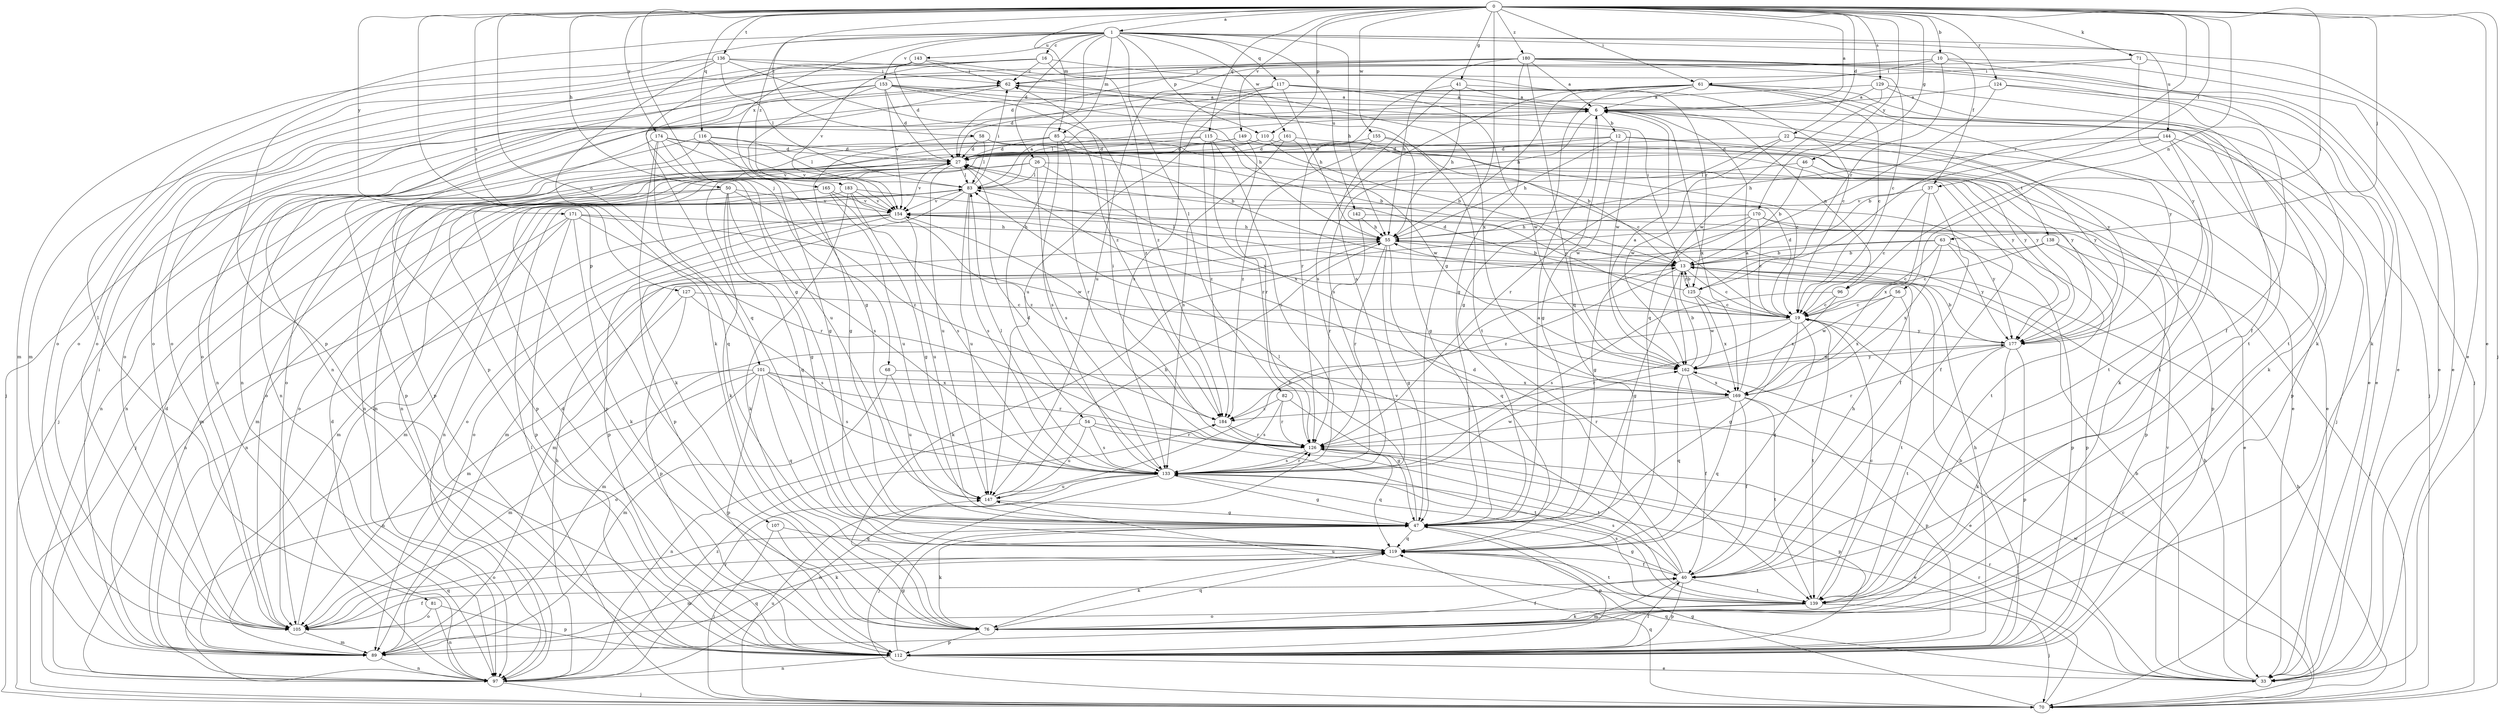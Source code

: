 strict digraph  {
0;
1;
6;
10;
12;
13;
16;
19;
22;
26;
27;
33;
37;
40;
41;
46;
47;
50;
54;
55;
56;
58;
61;
62;
63;
68;
70;
71;
76;
81;
82;
83;
85;
89;
96;
97;
101;
105;
107;
110;
112;
115;
116;
117;
119;
124;
125;
126;
127;
129;
133;
136;
138;
139;
142;
143;
144;
147;
149;
153;
154;
155;
161;
162;
165;
169;
170;
171;
174;
177;
180;
183;
184;
0 -> 1  [label=a];
0 -> 6  [label=a];
0 -> 10  [label=b];
0 -> 22  [label=d];
0 -> 33  [label=e];
0 -> 37  [label=f];
0 -> 41  [label=g];
0 -> 46  [label=g];
0 -> 47  [label=g];
0 -> 50  [label=h];
0 -> 56  [label=i];
0 -> 58  [label=i];
0 -> 61  [label=i];
0 -> 63  [label=j];
0 -> 68  [label=j];
0 -> 70  [label=j];
0 -> 71  [label=k];
0 -> 85  [label=m];
0 -> 96  [label=n];
0 -> 101  [label=o];
0 -> 107  [label=p];
0 -> 110  [label=p];
0 -> 115  [label=q];
0 -> 116  [label=q];
0 -> 124  [label=r];
0 -> 125  [label=r];
0 -> 127  [label=s];
0 -> 129  [label=s];
0 -> 136  [label=t];
0 -> 149  [label=v];
0 -> 155  [label=w];
0 -> 170  [label=y];
0 -> 171  [label=y];
0 -> 174  [label=y];
0 -> 180  [label=z];
1 -> 16  [label=c];
1 -> 26  [label=d];
1 -> 33  [label=e];
1 -> 37  [label=f];
1 -> 54  [label=h];
1 -> 55  [label=h];
1 -> 81  [label=l];
1 -> 82  [label=l];
1 -> 85  [label=m];
1 -> 110  [label=p];
1 -> 112  [label=p];
1 -> 117  [label=q];
1 -> 142  [label=u];
1 -> 143  [label=u];
1 -> 144  [label=u];
1 -> 153  [label=v];
1 -> 161  [label=w];
1 -> 165  [label=x];
1 -> 183  [label=z];
6 -> 12  [label=b];
6 -> 47  [label=g];
6 -> 76  [label=k];
6 -> 83  [label=l];
6 -> 96  [label=n];
6 -> 97  [label=n];
6 -> 133  [label=s];
6 -> 169  [label=x];
6 -> 177  [label=y];
10 -> 33  [label=e];
10 -> 61  [label=i];
10 -> 76  [label=k];
10 -> 97  [label=n];
10 -> 125  [label=r];
10 -> 147  [label=u];
12 -> 27  [label=d];
12 -> 55  [label=h];
12 -> 76  [label=k];
12 -> 97  [label=n];
12 -> 138  [label=t];
12 -> 162  [label=w];
13 -> 19  [label=c];
13 -> 47  [label=g];
13 -> 62  [label=i];
13 -> 83  [label=l];
13 -> 125  [label=r];
13 -> 184  [label=z];
16 -> 89  [label=m];
16 -> 105  [label=o];
16 -> 125  [label=r];
16 -> 154  [label=v];
16 -> 169  [label=x];
16 -> 62  [label=c];
19 -> 27  [label=d];
19 -> 47  [label=g];
19 -> 89  [label=m];
19 -> 119  [label=q];
19 -> 126  [label=r];
19 -> 139  [label=t];
19 -> 154  [label=v];
19 -> 177  [label=y];
22 -> 27  [label=d];
22 -> 126  [label=r];
22 -> 139  [label=t];
22 -> 162  [label=w];
22 -> 177  [label=y];
26 -> 40  [label=f];
26 -> 76  [label=k];
26 -> 83  [label=l];
26 -> 112  [label=p];
26 -> 133  [label=s];
26 -> 169  [label=x];
27 -> 83  [label=l];
27 -> 105  [label=o];
27 -> 112  [label=p];
27 -> 147  [label=u];
27 -> 154  [label=v];
33 -> 13  [label=b];
33 -> 55  [label=h];
33 -> 119  [label=q];
33 -> 126  [label=r];
33 -> 154  [label=v];
37 -> 19  [label=c];
37 -> 40  [label=f];
37 -> 154  [label=v];
37 -> 169  [label=x];
40 -> 27  [label=d];
40 -> 47  [label=g];
40 -> 55  [label=h];
40 -> 89  [label=m];
40 -> 112  [label=p];
40 -> 133  [label=s];
40 -> 139  [label=t];
40 -> 154  [label=v];
41 -> 6  [label=a];
41 -> 19  [label=c];
41 -> 55  [label=h];
41 -> 126  [label=r];
41 -> 133  [label=s];
46 -> 13  [label=b];
46 -> 83  [label=l];
46 -> 112  [label=p];
47 -> 6  [label=a];
47 -> 76  [label=k];
47 -> 83  [label=l];
47 -> 105  [label=o];
47 -> 112  [label=p];
47 -> 119  [label=q];
50 -> 47  [label=g];
50 -> 70  [label=j];
50 -> 89  [label=m];
50 -> 119  [label=q];
50 -> 133  [label=s];
50 -> 154  [label=v];
50 -> 184  [label=z];
54 -> 97  [label=n];
54 -> 126  [label=r];
54 -> 133  [label=s];
54 -> 139  [label=t];
54 -> 147  [label=u];
55 -> 13  [label=b];
55 -> 47  [label=g];
55 -> 76  [label=k];
55 -> 105  [label=o];
55 -> 119  [label=q];
55 -> 126  [label=r];
56 -> 19  [label=c];
56 -> 139  [label=t];
56 -> 162  [label=w];
56 -> 169  [label=x];
58 -> 13  [label=b];
58 -> 27  [label=d];
58 -> 47  [label=g];
58 -> 83  [label=l];
58 -> 177  [label=y];
61 -> 6  [label=a];
61 -> 19  [label=c];
61 -> 47  [label=g];
61 -> 55  [label=h];
61 -> 70  [label=j];
61 -> 97  [label=n];
61 -> 133  [label=s];
61 -> 139  [label=t];
61 -> 147  [label=u];
61 -> 177  [label=y];
62 -> 6  [label=a];
62 -> 97  [label=n];
62 -> 119  [label=q];
63 -> 13  [label=b];
63 -> 19  [label=c];
63 -> 89  [label=m];
63 -> 112  [label=p];
63 -> 169  [label=x];
63 -> 177  [label=y];
68 -> 89  [label=m];
68 -> 147  [label=u];
68 -> 169  [label=x];
70 -> 13  [label=b];
70 -> 19  [label=c];
70 -> 47  [label=g];
70 -> 83  [label=l];
70 -> 119  [label=q];
70 -> 126  [label=r];
70 -> 147  [label=u];
70 -> 162  [label=w];
71 -> 33  [label=e];
71 -> 62  [label=i];
71 -> 105  [label=o];
71 -> 177  [label=y];
76 -> 40  [label=f];
76 -> 112  [label=p];
76 -> 119  [label=q];
81 -> 97  [label=n];
81 -> 105  [label=o];
81 -> 112  [label=p];
82 -> 47  [label=g];
82 -> 126  [label=r];
82 -> 133  [label=s];
82 -> 184  [label=z];
83 -> 6  [label=a];
83 -> 62  [label=i];
83 -> 97  [label=n];
83 -> 112  [label=p];
83 -> 133  [label=s];
83 -> 139  [label=t];
83 -> 147  [label=u];
83 -> 154  [label=v];
85 -> 13  [label=b];
85 -> 19  [label=c];
85 -> 27  [label=d];
85 -> 97  [label=n];
85 -> 112  [label=p];
85 -> 126  [label=r];
85 -> 133  [label=s];
89 -> 27  [label=d];
89 -> 62  [label=i];
89 -> 97  [label=n];
89 -> 119  [label=q];
96 -> 19  [label=c];
96 -> 133  [label=s];
96 -> 169  [label=x];
97 -> 27  [label=d];
97 -> 55  [label=h];
97 -> 70  [label=j];
97 -> 126  [label=r];
97 -> 184  [label=z];
101 -> 33  [label=e];
101 -> 89  [label=m];
101 -> 97  [label=n];
101 -> 105  [label=o];
101 -> 112  [label=p];
101 -> 119  [label=q];
101 -> 126  [label=r];
101 -> 133  [label=s];
101 -> 169  [label=x];
105 -> 40  [label=f];
105 -> 83  [label=l];
105 -> 89  [label=m];
105 -> 119  [label=q];
107 -> 70  [label=j];
107 -> 76  [label=k];
107 -> 119  [label=q];
110 -> 13  [label=b];
110 -> 27  [label=d];
110 -> 33  [label=e];
110 -> 97  [label=n];
112 -> 13  [label=b];
112 -> 27  [label=d];
112 -> 33  [label=e];
112 -> 40  [label=f];
112 -> 47  [label=g];
112 -> 55  [label=h];
112 -> 97  [label=n];
115 -> 27  [label=d];
115 -> 97  [label=n];
115 -> 126  [label=r];
115 -> 133  [label=s];
115 -> 177  [label=y];
115 -> 184  [label=z];
116 -> 27  [label=d];
116 -> 47  [label=g];
116 -> 70  [label=j];
116 -> 83  [label=l];
116 -> 97  [label=n];
116 -> 154  [label=v];
117 -> 6  [label=a];
117 -> 27  [label=d];
117 -> 33  [label=e];
117 -> 55  [label=h];
117 -> 70  [label=j];
117 -> 133  [label=s];
117 -> 162  [label=w];
119 -> 40  [label=f];
119 -> 76  [label=k];
119 -> 89  [label=m];
119 -> 139  [label=t];
124 -> 6  [label=a];
124 -> 33  [label=e];
124 -> 40  [label=f];
124 -> 119  [label=q];
125 -> 13  [label=b];
125 -> 19  [label=c];
125 -> 27  [label=d];
125 -> 162  [label=w];
125 -> 169  [label=x];
126 -> 62  [label=i];
126 -> 112  [label=p];
126 -> 119  [label=q];
126 -> 133  [label=s];
127 -> 19  [label=c];
127 -> 89  [label=m];
127 -> 112  [label=p];
127 -> 133  [label=s];
129 -> 6  [label=a];
129 -> 40  [label=f];
129 -> 105  [label=o];
129 -> 139  [label=t];
129 -> 162  [label=w];
133 -> 27  [label=d];
133 -> 33  [label=e];
133 -> 47  [label=g];
133 -> 70  [label=j];
133 -> 83  [label=l];
133 -> 97  [label=n];
133 -> 126  [label=r];
133 -> 147  [label=u];
133 -> 162  [label=w];
136 -> 62  [label=i];
136 -> 76  [label=k];
136 -> 83  [label=l];
136 -> 89  [label=m];
136 -> 105  [label=o];
136 -> 139  [label=t];
136 -> 184  [label=z];
138 -> 13  [label=b];
138 -> 19  [label=c];
138 -> 70  [label=j];
138 -> 112  [label=p];
139 -> 19  [label=c];
139 -> 70  [label=j];
139 -> 76  [label=k];
139 -> 105  [label=o];
139 -> 133  [label=s];
139 -> 147  [label=u];
142 -> 55  [label=h];
142 -> 126  [label=r];
142 -> 177  [label=y];
143 -> 27  [label=d];
143 -> 47  [label=g];
143 -> 62  [label=i];
143 -> 105  [label=o];
143 -> 184  [label=z];
144 -> 13  [label=b];
144 -> 27  [label=d];
144 -> 55  [label=h];
144 -> 70  [label=j];
144 -> 112  [label=p];
144 -> 139  [label=t];
147 -> 13  [label=b];
147 -> 47  [label=g];
147 -> 55  [label=h];
149 -> 19  [label=c];
149 -> 27  [label=d];
149 -> 105  [label=o];
149 -> 126  [label=r];
149 -> 177  [label=y];
153 -> 6  [label=a];
153 -> 27  [label=d];
153 -> 47  [label=g];
153 -> 55  [label=h];
153 -> 105  [label=o];
153 -> 112  [label=p];
153 -> 154  [label=v];
153 -> 162  [label=w];
153 -> 184  [label=z];
154 -> 55  [label=h];
154 -> 89  [label=m];
154 -> 97  [label=n];
154 -> 105  [label=o];
154 -> 112  [label=p];
154 -> 147  [label=u];
155 -> 13  [label=b];
155 -> 27  [label=d];
155 -> 47  [label=g];
155 -> 184  [label=z];
161 -> 27  [label=d];
161 -> 133  [label=s];
161 -> 162  [label=w];
161 -> 177  [label=y];
162 -> 6  [label=a];
162 -> 13  [label=b];
162 -> 40  [label=f];
162 -> 119  [label=q];
162 -> 169  [label=x];
162 -> 177  [label=y];
165 -> 89  [label=m];
165 -> 133  [label=s];
165 -> 147  [label=u];
165 -> 154  [label=v];
169 -> 6  [label=a];
169 -> 40  [label=f];
169 -> 112  [label=p];
169 -> 119  [label=q];
169 -> 126  [label=r];
169 -> 139  [label=t];
169 -> 184  [label=z];
170 -> 19  [label=c];
170 -> 33  [label=e];
170 -> 47  [label=g];
170 -> 55  [label=h];
170 -> 89  [label=m];
170 -> 112  [label=p];
171 -> 55  [label=h];
171 -> 76  [label=k];
171 -> 89  [label=m];
171 -> 97  [label=n];
171 -> 112  [label=p];
171 -> 126  [label=r];
171 -> 162  [label=w];
174 -> 27  [label=d];
174 -> 33  [label=e];
174 -> 76  [label=k];
174 -> 112  [label=p];
174 -> 119  [label=q];
174 -> 147  [label=u];
174 -> 154  [label=v];
177 -> 13  [label=b];
177 -> 76  [label=k];
177 -> 112  [label=p];
177 -> 126  [label=r];
177 -> 139  [label=t];
177 -> 162  [label=w];
180 -> 6  [label=a];
180 -> 19  [label=c];
180 -> 27  [label=d];
180 -> 33  [label=e];
180 -> 47  [label=g];
180 -> 55  [label=h];
180 -> 62  [label=i];
180 -> 70  [label=j];
180 -> 76  [label=k];
180 -> 105  [label=o];
180 -> 119  [label=q];
183 -> 19  [label=c];
183 -> 47  [label=g];
183 -> 76  [label=k];
183 -> 105  [label=o];
183 -> 154  [label=v];
183 -> 184  [label=z];
184 -> 126  [label=r];
184 -> 139  [label=t];
}
